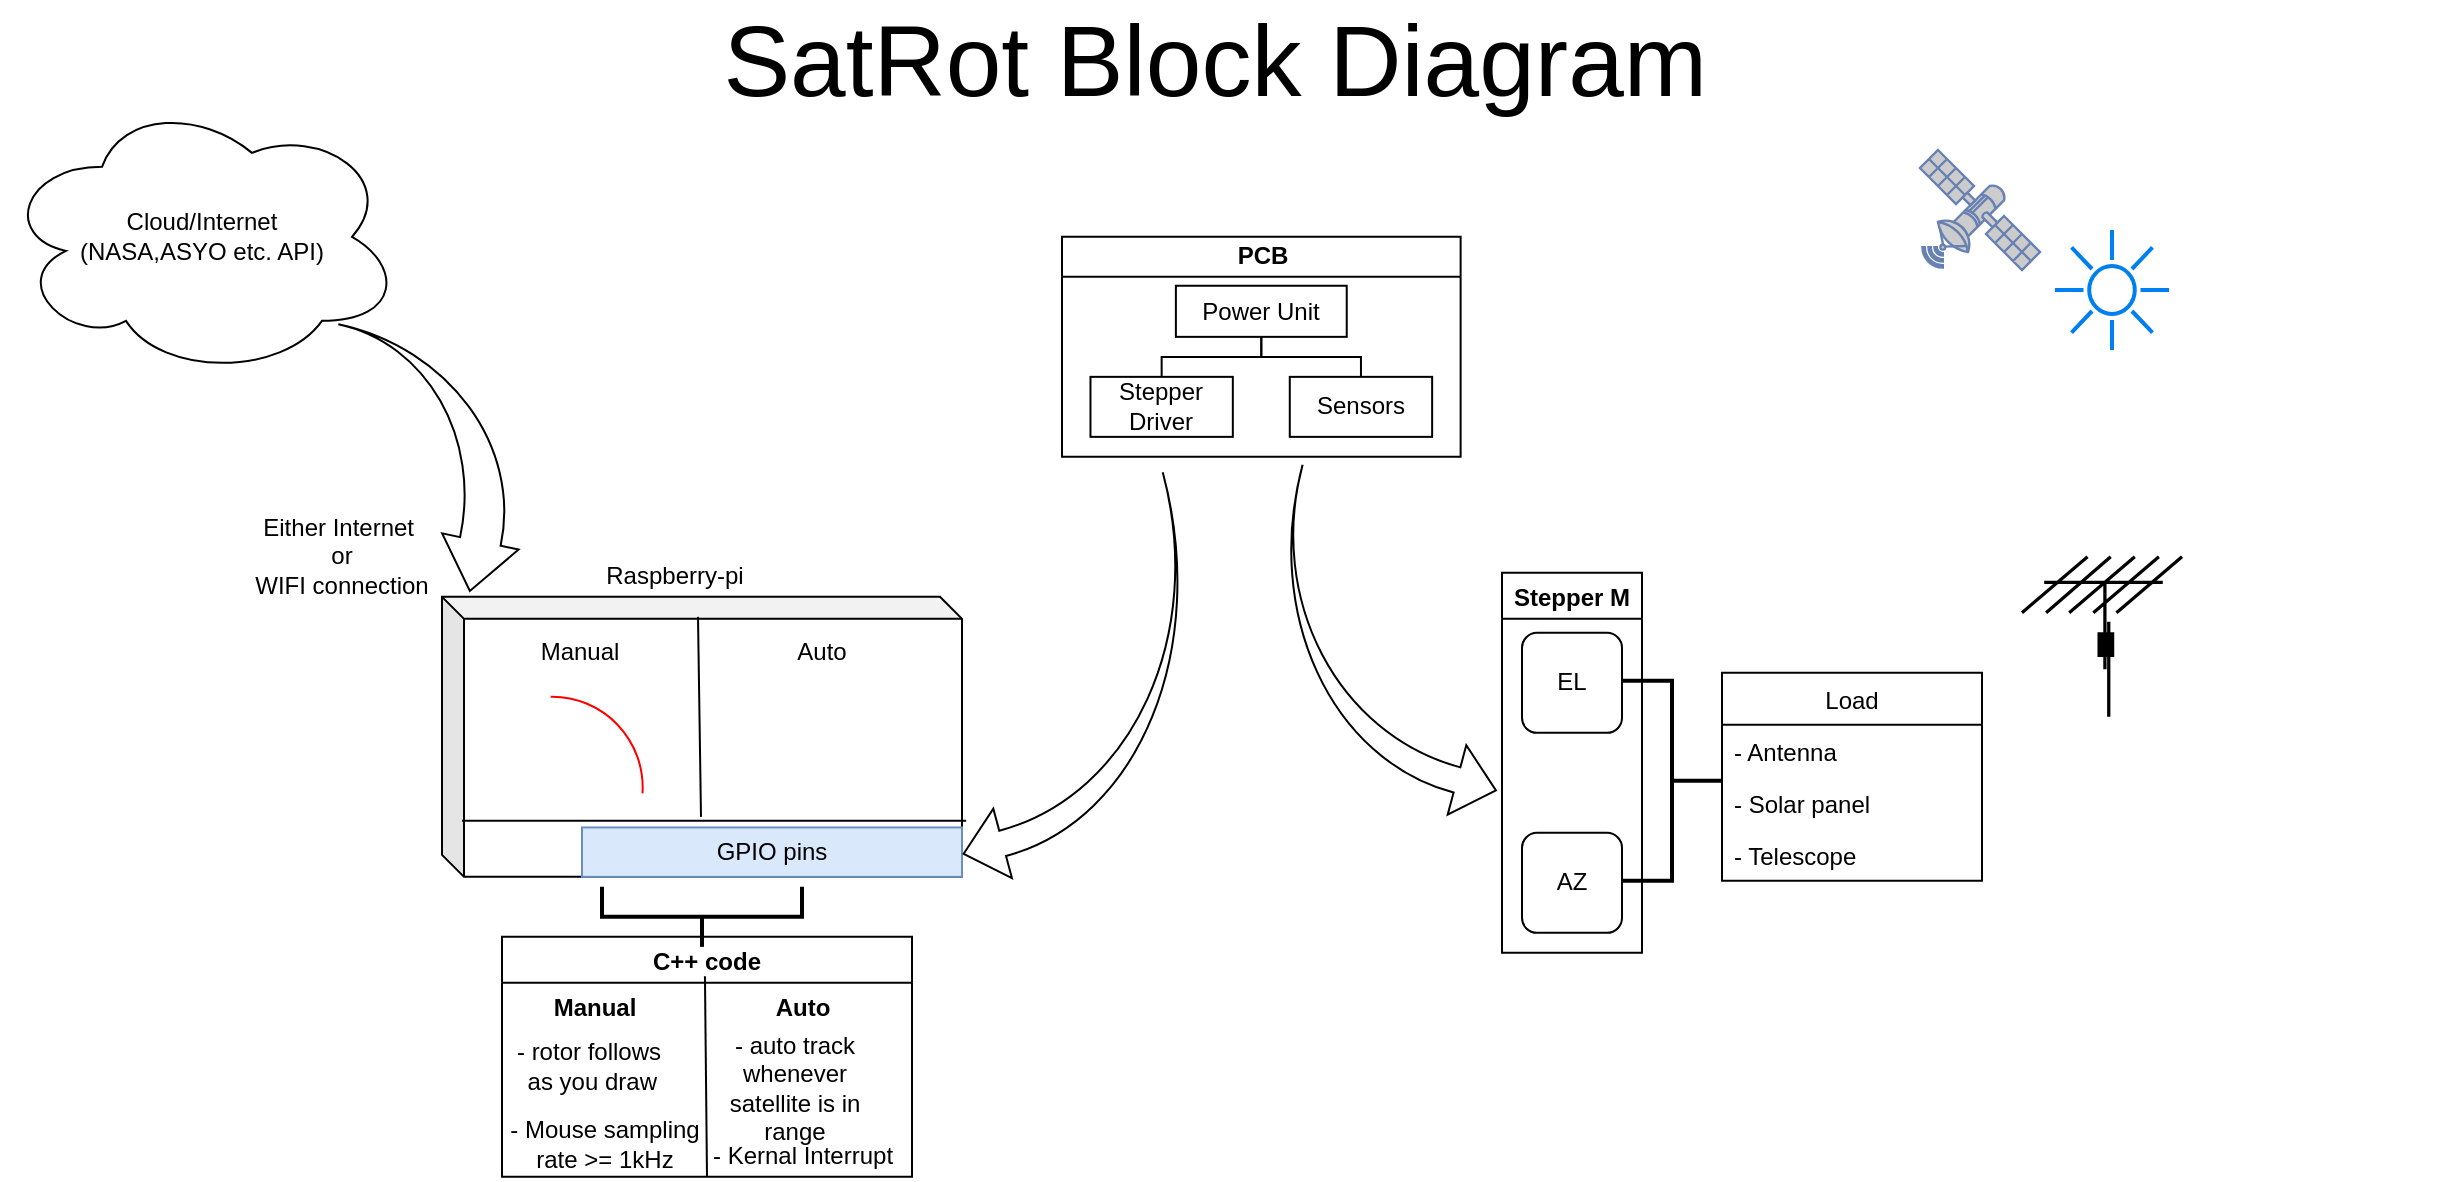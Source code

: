 <mxfile version="12.6.1" type="github">
  <diagram id="VwEdA_TIcP5LEYri80CW" name="Page-1">
    <mxGraphModel dx="2858" dy="1064" grid="1" gridSize="10" guides="1" tooltips="1" connect="1" arrows="1" fold="1" page="1" pageScale="1" pageWidth="827" pageHeight="1169" math="0" shadow="0">
      <root>
        <mxCell id="0"/>
        <mxCell id="1" parent="0"/>
        <mxCell id="tCYu1UxVWt7A2sTlivnu-53" value="" style="group" vertex="1" connectable="0" parent="1">
          <mxGeometry x="-630" y="280" width="1227" height="553.43" as="geometry"/>
        </mxCell>
        <mxCell id="8HggO3XBrNG-eu_fY2z9-7" value="Cloud/Internet&lt;br&gt;(NASA,ASYO etc. API)" style="ellipse;shape=cloud;whiteSpace=wrap;html=1;" parent="tCYu1UxVWt7A2sTlivnu-53" vertex="1">
          <mxGeometry y="13.43" width="200" height="140" as="geometry"/>
        </mxCell>
        <mxCell id="8HggO3XBrNG-eu_fY2z9-21" value="EL" style="rounded=1;whiteSpace=wrap;html=1;" parent="tCYu1UxVWt7A2sTlivnu-53" vertex="1">
          <mxGeometry x="760" y="281.43" width="50" height="50" as="geometry"/>
        </mxCell>
        <mxCell id="8HggO3XBrNG-eu_fY2z9-22" value="AZ" style="rounded=1;whiteSpace=wrap;html=1;" parent="tCYu1UxVWt7A2sTlivnu-53" vertex="1">
          <mxGeometry x="760" y="381.43" width="50" height="50" as="geometry"/>
        </mxCell>
        <mxCell id="8HggO3XBrNG-eu_fY2z9-24" value="Load" style="swimlane;fontStyle=0;childLayout=stackLayout;horizontal=1;startSize=26;fillColor=none;horizontalStack=0;resizeParent=1;resizeParentMax=0;resizeLast=0;collapsible=1;marginBottom=0;" parent="tCYu1UxVWt7A2sTlivnu-53" vertex="1">
          <mxGeometry x="860" y="301.43" width="130" height="104" as="geometry"/>
        </mxCell>
        <mxCell id="8HggO3XBrNG-eu_fY2z9-25" value="- Antenna " style="text;strokeColor=none;fillColor=none;align=left;verticalAlign=top;spacingLeft=4;spacingRight=4;overflow=hidden;rotatable=0;points=[[0,0.5],[1,0.5]];portConstraint=eastwest;" parent="8HggO3XBrNG-eu_fY2z9-24" vertex="1">
          <mxGeometry y="26" width="130" height="26" as="geometry"/>
        </mxCell>
        <mxCell id="8HggO3XBrNG-eu_fY2z9-26" value="- Solar panel " style="text;strokeColor=none;fillColor=none;align=left;verticalAlign=top;spacingLeft=4;spacingRight=4;overflow=hidden;rotatable=0;points=[[0,0.5],[1,0.5]];portConstraint=eastwest;" parent="8HggO3XBrNG-eu_fY2z9-24" vertex="1">
          <mxGeometry y="52" width="130" height="26" as="geometry"/>
        </mxCell>
        <mxCell id="8HggO3XBrNG-eu_fY2z9-27" value="- Telescope " style="text;strokeColor=none;fillColor=none;align=left;verticalAlign=top;spacingLeft=4;spacingRight=4;overflow=hidden;rotatable=0;points=[[0,0.5],[1,0.5]];portConstraint=eastwest;" parent="8HggO3XBrNG-eu_fY2z9-24" vertex="1">
          <mxGeometry y="78" width="130" height="26" as="geometry"/>
        </mxCell>
        <mxCell id="8HggO3XBrNG-eu_fY2z9-36" value="" style="group" parent="tCYu1UxVWt7A2sTlivnu-53" vertex="1" connectable="0">
          <mxGeometry x="250" y="433.43" width="205" height="120" as="geometry"/>
        </mxCell>
        <mxCell id="8HggO3XBrNG-eu_fY2z9-30" value="C++ code" style="swimlane;startSize=23;" parent="8HggO3XBrNG-eu_fY2z9-36" vertex="1">
          <mxGeometry width="205" height="120" as="geometry"/>
        </mxCell>
        <mxCell id="8HggO3XBrNG-eu_fY2z9-31" value="&lt;b&gt;Manual&lt;/b&gt;" style="text;html=1;align=center;verticalAlign=middle;resizable=0;points=[];autosize=1;" parent="8HggO3XBrNG-eu_fY2z9-30" vertex="1">
          <mxGeometry x="16.21" y="25.714" width="60" height="20" as="geometry"/>
        </mxCell>
        <mxCell id="8HggO3XBrNG-eu_fY2z9-35" value="&lt;b&gt;Auto&lt;/b&gt;" style="text;html=1;align=center;verticalAlign=middle;resizable=0;points=[];autosize=1;" parent="8HggO3XBrNG-eu_fY2z9-30" vertex="1">
          <mxGeometry x="130" y="25.714" width="40" height="20" as="geometry"/>
        </mxCell>
        <mxCell id="tCYu1UxVWt7A2sTlivnu-41" value="- Mouse sampling &lt;br&gt;rate &amp;gt;= 1kHz" style="text;html=1;align=center;verticalAlign=middle;resizable=0;points=[];autosize=1;" vertex="1" parent="8HggO3XBrNG-eu_fY2z9-30">
          <mxGeometry x="-4" y="89" width="110" height="30" as="geometry"/>
        </mxCell>
        <mxCell id="tCYu1UxVWt7A2sTlivnu-40" value="- rotor follows&lt;br&gt;&amp;nbsp;as you draw" style="text;html=1;align=center;verticalAlign=middle;resizable=0;points=[];autosize=1;" vertex="1" parent="8HggO3XBrNG-eu_fY2z9-30">
          <mxGeometry x="-1.79" y="50" width="90" height="30" as="geometry"/>
        </mxCell>
        <mxCell id="tCYu1UxVWt7A2sTlivnu-45" value="- auto track &lt;br&gt;whenever&lt;br&gt;satellite is in &lt;br&gt;range" style="text;html=1;align=center;verticalAlign=middle;resizable=0;points=[];autosize=1;" vertex="1" parent="8HggO3XBrNG-eu_fY2z9-30">
          <mxGeometry x="106" y="45.71" width="80" height="60" as="geometry"/>
        </mxCell>
        <mxCell id="tCYu1UxVWt7A2sTlivnu-47" value="- Kernal Interrupt" style="text;html=1;align=center;verticalAlign=middle;resizable=0;points=[];autosize=1;" vertex="1" parent="8HggO3XBrNG-eu_fY2z9-30">
          <mxGeometry x="95" y="100" width="110" height="20" as="geometry"/>
        </mxCell>
        <mxCell id="8HggO3XBrNG-eu_fY2z9-32" value="" style="endArrow=none;html=1;exitX=0.5;exitY=1;exitDx=0;exitDy=0;entryX=0.495;entryY=0.164;entryDx=0;entryDy=0;entryPerimeter=0;" parent="8HggO3XBrNG-eu_fY2z9-36" source="8HggO3XBrNG-eu_fY2z9-30" target="8HggO3XBrNG-eu_fY2z9-30" edge="1">
          <mxGeometry width="50" height="50" relative="1" as="geometry">
            <mxPoint x="99" y="94.286" as="sourcePoint"/>
            <mxPoint x="99" y="25.714" as="targetPoint"/>
          </mxGeometry>
        </mxCell>
        <mxCell id="8HggO3XBrNG-eu_fY2z9-45" value="" style="strokeWidth=2;html=1;shape=mxgraph.flowchart.annotation_2;align=left;labelPosition=right;pointerEvents=1;rotation=-180;" parent="tCYu1UxVWt7A2sTlivnu-53" vertex="1">
          <mxGeometry x="810" y="305.43" width="50" height="100" as="geometry"/>
        </mxCell>
        <mxCell id="8HggO3XBrNG-eu_fY2z9-46" value="" style="strokeWidth=2;html=1;shape=mxgraph.flowchart.annotation_2;align=left;labelPosition=right;pointerEvents=1;rotation=-90;" parent="tCYu1UxVWt7A2sTlivnu-53" vertex="1">
          <mxGeometry x="335" y="373.43" width="30" height="100" as="geometry"/>
        </mxCell>
        <mxCell id="8HggO3XBrNG-eu_fY2z9-48" value="" style="fontColor=#0066CC;verticalAlign=top;verticalLabelPosition=bottom;labelPosition=center;align=center;html=1;outlineConnect=0;fillColor=#CCCCCC;strokeColor=#6881B3;gradientColor=none;gradientDirection=north;strokeWidth=2;shape=mxgraph.networks.satellite;" parent="tCYu1UxVWt7A2sTlivnu-53" vertex="1">
          <mxGeometry x="959" y="40" width="60" height="60" as="geometry"/>
        </mxCell>
        <mxCell id="8HggO3XBrNG-eu_fY2z9-49" value="" style="shape=image;html=1;verticalAlign=top;verticalLabelPosition=bottom;labelBackgroundColor=#ffffff;imageAspect=0;aspect=fixed;image=https://cdn3.iconfinder.com/data/icons/eco-flat-2/512/Energy_panel_solar-128.png" parent="tCYu1UxVWt7A2sTlivnu-53" vertex="1">
          <mxGeometry x="1006" y="331.43" width="84" height="84" as="geometry"/>
        </mxCell>
        <mxCell id="tCYu1UxVWt7A2sTlivnu-11" value="Either Internet&amp;nbsp;&lt;br&gt;or&lt;br&gt;&amp;nbsp;WIFI connection&amp;nbsp;" style="text;html=1;strokeColor=none;fillColor=none;align=center;verticalAlign=middle;whiteSpace=wrap;rounded=0;" vertex="1" parent="tCYu1UxVWt7A2sTlivnu-53">
          <mxGeometry x="50" y="233.43" width="240" height="20" as="geometry"/>
        </mxCell>
        <mxCell id="tCYu1UxVWt7A2sTlivnu-13" value="Stepper M" style="swimlane;" vertex="1" parent="tCYu1UxVWt7A2sTlivnu-53">
          <mxGeometry x="750" y="251.43" width="70" height="190" as="geometry"/>
        </mxCell>
        <mxCell id="8HggO3XBrNG-eu_fY2z9-2" value="" style="shape=cube;whiteSpace=wrap;html=1;boundedLbl=1;backgroundOutline=1;darkOpacity=0.05;darkOpacity2=0.1;size=11;" parent="tCYu1UxVWt7A2sTlivnu-53" vertex="1">
          <mxGeometry x="220" y="263.43" width="260" height="140" as="geometry"/>
        </mxCell>
        <mxCell id="8HggO3XBrNG-eu_fY2z9-6" value="GPIO pins" style="rounded=0;whiteSpace=wrap;html=1;fillColor=#dae8fc;strokeColor=#6c8ebf;" parent="tCYu1UxVWt7A2sTlivnu-53" vertex="1">
          <mxGeometry x="290" y="378.72" width="190" height="24.71" as="geometry"/>
        </mxCell>
        <mxCell id="8HggO3XBrNG-eu_fY2z9-18" value="Raspberry-pi" style="text;html=1;strokeColor=none;fillColor=none;align=center;verticalAlign=middle;whiteSpace=wrap;rounded=0;" parent="tCYu1UxVWt7A2sTlivnu-53" vertex="1">
          <mxGeometry x="301.05" y="243.43" width="71" height="20" as="geometry"/>
        </mxCell>
        <mxCell id="tCYu1UxVWt7A2sTlivnu-17" value="" style="shape=image;html=1;verticalAlign=top;verticalLabelPosition=bottom;labelBackgroundColor=#ffffff;imageAspect=0;aspect=fixed;image=https://cdn2.iconfinder.com/data/icons/metro-uinvert-dock/128/Control_Panel.png" vertex="1" parent="tCYu1UxVWt7A2sTlivnu-53">
          <mxGeometry x="379" y="307.72" width="71" height="71" as="geometry"/>
        </mxCell>
        <mxCell id="tCYu1UxVWt7A2sTlivnu-22" value="" style="endArrow=none;html=1;strokeColor=#000000;entryX=1.008;entryY=0.8;entryDx=0;entryDy=0;entryPerimeter=0;" edge="1" parent="tCYu1UxVWt7A2sTlivnu-53" target="8HggO3XBrNG-eu_fY2z9-2">
          <mxGeometry width="50" height="50" relative="1" as="geometry">
            <mxPoint x="230" y="375.43" as="sourcePoint"/>
            <mxPoint x="372.05" y="373.43" as="targetPoint"/>
          </mxGeometry>
        </mxCell>
        <mxCell id="tCYu1UxVWt7A2sTlivnu-23" value="" style="endArrow=none;html=1;strokeColor=#000000;" edge="1" parent="tCYu1UxVWt7A2sTlivnu-53">
          <mxGeometry width="50" height="50" relative="1" as="geometry">
            <mxPoint x="349.5" y="373.43" as="sourcePoint"/>
            <mxPoint x="348" y="273.43" as="targetPoint"/>
          </mxGeometry>
        </mxCell>
        <mxCell id="tCYu1UxVWt7A2sTlivnu-24" value="Auto" style="text;html=1;strokeColor=none;fillColor=none;align=center;verticalAlign=middle;whiteSpace=wrap;rounded=0;" vertex="1" parent="tCYu1UxVWt7A2sTlivnu-53">
          <mxGeometry x="390" y="281.43" width="40" height="20" as="geometry"/>
        </mxCell>
        <mxCell id="tCYu1UxVWt7A2sTlivnu-25" value="Manual" style="text;html=1;strokeColor=none;fillColor=none;align=center;verticalAlign=middle;whiteSpace=wrap;rounded=0;" vertex="1" parent="tCYu1UxVWt7A2sTlivnu-53">
          <mxGeometry x="269" y="281.43" width="40" height="20" as="geometry"/>
        </mxCell>
        <mxCell id="tCYu1UxVWt7A2sTlivnu-27" value="" style="shape=mxgraph.cisco.wireless.antenna;html=1;dashed=0;fillColor=#036897;strokeColor=#ffffff;strokeWidth=2;verticalLabelPosition=bottom;verticalAlign=top" vertex="1" parent="tCYu1UxVWt7A2sTlivnu-53">
          <mxGeometry x="1010" y="243.43" width="80" height="80" as="geometry"/>
        </mxCell>
        <mxCell id="tCYu1UxVWt7A2sTlivnu-28" value="" style="shape=image;html=1;verticalAlign=top;verticalLabelPosition=bottom;labelBackgroundColor=#ffffff;imageAspect=0;aspect=fixed;image=https://cdn3.iconfinder.com/data/icons/pirate-outline-4/340/spyglass_pirate_nautical_adventure_telescope_travel_retro-128.png;direction=south;" vertex="1" parent="tCYu1UxVWt7A2sTlivnu-53">
          <mxGeometry x="1010" y="421.43" width="70" height="70" as="geometry"/>
        </mxCell>
        <mxCell id="tCYu1UxVWt7A2sTlivnu-29" value="" style="html=1;verticalLabelPosition=bottom;align=center;labelBackgroundColor=#ffffff;verticalAlign=top;strokeWidth=2;strokeColor=#0080F0;shadow=0;dashed=0;shape=mxgraph.ios7.icons.sun;pointerEvents=1" vertex="1" parent="tCYu1UxVWt7A2sTlivnu-53">
          <mxGeometry x="1026.5" y="80" width="57" height="60" as="geometry"/>
        </mxCell>
        <mxCell id="tCYu1UxVWt7A2sTlivnu-30" value="" style="shape=image;html=1;verticalAlign=top;verticalLabelPosition=bottom;labelBackgroundColor=#ffffff;imageAspect=0;aspect=fixed;image=https://cdn3.iconfinder.com/data/icons/planets-1/512/Uranus-128.png" vertex="1" parent="tCYu1UxVWt7A2sTlivnu-53">
          <mxGeometry x="1026.5" width="80" height="80" as="geometry"/>
        </mxCell>
        <mxCell id="tCYu1UxVWt7A2sTlivnu-31" value="" style="shape=image;html=1;verticalAlign=top;verticalLabelPosition=bottom;labelBackgroundColor=#ffffff;imageAspect=0;aspect=fixed;image=https://cdn4.iconfinder.com/data/icons/space-exploration-set/128/iStar_Design_Space_LineIcons_Live-20-128.png" vertex="1" parent="tCYu1UxVWt7A2sTlivnu-53">
          <mxGeometry x="1099" y="12" width="128" height="128" as="geometry"/>
        </mxCell>
        <mxCell id="tCYu1UxVWt7A2sTlivnu-33" value="" style="html=1;shadow=0;dashed=0;align=center;verticalAlign=middle;shape=mxgraph.arrows2.jumpInArrow;dy=10.36;dx=25.29;arrowHead=39.08;rotation=102;" vertex="1" parent="tCYu1UxVWt7A2sTlivnu-53">
          <mxGeometry x="152.2" y="140" width="116.8" height="111.6" as="geometry"/>
        </mxCell>
        <mxCell id="tCYu1UxVWt7A2sTlivnu-1" value="PCB" style="swimlane;html=1;startSize=20;horizontal=1;containerType=tree;" vertex="1" parent="tCYu1UxVWt7A2sTlivnu-53">
          <mxGeometry x="530" y="83.43" width="199.31" height="110.0" as="geometry"/>
        </mxCell>
        <mxCell id="tCYu1UxVWt7A2sTlivnu-2" value="" style="edgeStyle=elbowEdgeStyle;elbow=vertical;startArrow=none;endArrow=none;rounded=0;" edge="1" parent="tCYu1UxVWt7A2sTlivnu-1" source="tCYu1UxVWt7A2sTlivnu-4" target="tCYu1UxVWt7A2sTlivnu-5">
          <mxGeometry relative="1" as="geometry"/>
        </mxCell>
        <mxCell id="tCYu1UxVWt7A2sTlivnu-3" value="" style="edgeStyle=elbowEdgeStyle;elbow=vertical;startArrow=none;endArrow=none;rounded=0;" edge="1" parent="tCYu1UxVWt7A2sTlivnu-1" source="tCYu1UxVWt7A2sTlivnu-4" target="tCYu1UxVWt7A2sTlivnu-6">
          <mxGeometry relative="1" as="geometry"/>
        </mxCell>
        <UserObject label="Power Unit" treeRoot="1" id="tCYu1UxVWt7A2sTlivnu-4">
          <mxCell style="whiteSpace=wrap;html=1;align=center;treeFolding=1;treeMoving=1;container=1;recursiveResize=0;" vertex="1" parent="tCYu1UxVWt7A2sTlivnu-1">
            <mxGeometry x="56.946" y="24.444" width="85.419" height="25.557" as="geometry"/>
          </mxCell>
        </UserObject>
        <mxCell id="tCYu1UxVWt7A2sTlivnu-5" value="Stepper Driver" style="whiteSpace=wrap;html=1;align=center;verticalAlign=middle;container=1;recursiveResize=0;treeFolding=1;treeMoving=1;" vertex="1" parent="tCYu1UxVWt7A2sTlivnu-1">
          <mxGeometry x="14.236" y="70.0" width="71.182" height="30.0" as="geometry"/>
        </mxCell>
        <mxCell id="tCYu1UxVWt7A2sTlivnu-6" value="Sensors" style="whiteSpace=wrap;html=1;align=center;verticalAlign=middle;container=1;recursiveResize=0;treeFolding=1;treeMoving=1;" vertex="1" parent="tCYu1UxVWt7A2sTlivnu-1">
          <mxGeometry x="113.891" y="70.0" width="71.182" height="30.0" as="geometry"/>
        </mxCell>
        <mxCell id="tCYu1UxVWt7A2sTlivnu-37" value="" style="html=1;shadow=0;dashed=0;align=center;verticalAlign=middle;shape=mxgraph.arrows2.jumpInArrow;dy=6.53;dx=20.17;arrowHead=35.94;rotation=-195;" vertex="1" parent="tCYu1UxVWt7A2sTlivnu-53">
          <mxGeometry x="460.17" y="216.99" width="145.51" height="176.44" as="geometry"/>
        </mxCell>
        <mxCell id="tCYu1UxVWt7A2sTlivnu-38" value="" style="html=1;shadow=0;dashed=0;align=center;verticalAlign=middle;shape=mxgraph.arrows2.jumpInArrow;dy=6.53;dx=20.17;arrowHead=35.94;rotation=-165;flipH=1;" vertex="1" parent="tCYu1UxVWt7A2sTlivnu-53">
          <mxGeometry x="628.56" y="212.36" width="135.51" height="150.22" as="geometry"/>
        </mxCell>
        <mxCell id="tCYu1UxVWt7A2sTlivnu-43" value="" style="group" vertex="1" connectable="0" parent="tCYu1UxVWt7A2sTlivnu-53">
          <mxGeometry x="230" y="313.43" width="94.71" height="90" as="geometry"/>
        </mxCell>
        <mxCell id="tCYu1UxVWt7A2sTlivnu-18" value="" style="shape=image;html=1;verticalAlign=top;verticalLabelPosition=bottom;labelBackgroundColor=#ffffff;imageAspect=0;aspect=fixed;image=https://cdn3.iconfinder.com/data/icons/sphericalcons/128/target.png" vertex="1" parent="tCYu1UxVWt7A2sTlivnu-43">
          <mxGeometry x="36.181" width="58.236" height="58.236" as="geometry"/>
        </mxCell>
        <mxCell id="tCYu1UxVWt7A2sTlivnu-42" value="" style="verticalLabelPosition=bottom;verticalAlign=top;html=1;shape=mxgraph.basic.arc;startAngle=0.375;endAngle=0.639;rotation=-136;fillColor=#f8cecc;strokeColor=#FF0000;" vertex="1" parent="tCYu1UxVWt7A2sTlivnu-43">
          <mxGeometry width="90.453" height="90" as="geometry"/>
        </mxCell>
        <mxCell id="tCYu1UxVWt7A2sTlivnu-48" value="" style="shape=image;html=1;verticalAlign=top;verticalLabelPosition=bottom;labelBackgroundColor=#ffffff;imageAspect=0;aspect=fixed;image=https://cdn4.iconfinder.com/data/icons/logos-and-brands/512/272_Raspberry_Pi_logo-128.png;strokeColor=#FF0000;" vertex="1" parent="tCYu1UxVWt7A2sTlivnu-53">
          <mxGeometry x="375" y="243.43" width="20" height="20" as="geometry"/>
        </mxCell>
        <mxCell id="tCYu1UxVWt7A2sTlivnu-55" value="&lt;font style=&quot;font-size: 50px&quot;&gt;SatRot Block Diagram&amp;nbsp;&amp;nbsp;&lt;/font&gt;" style="text;html=1;align=center;verticalAlign=middle;resizable=0;points=[];autosize=1;" vertex="1" parent="1">
          <mxGeometry x="-280" y="260" width="540" height="30" as="geometry"/>
        </mxCell>
      </root>
    </mxGraphModel>
  </diagram>
</mxfile>
